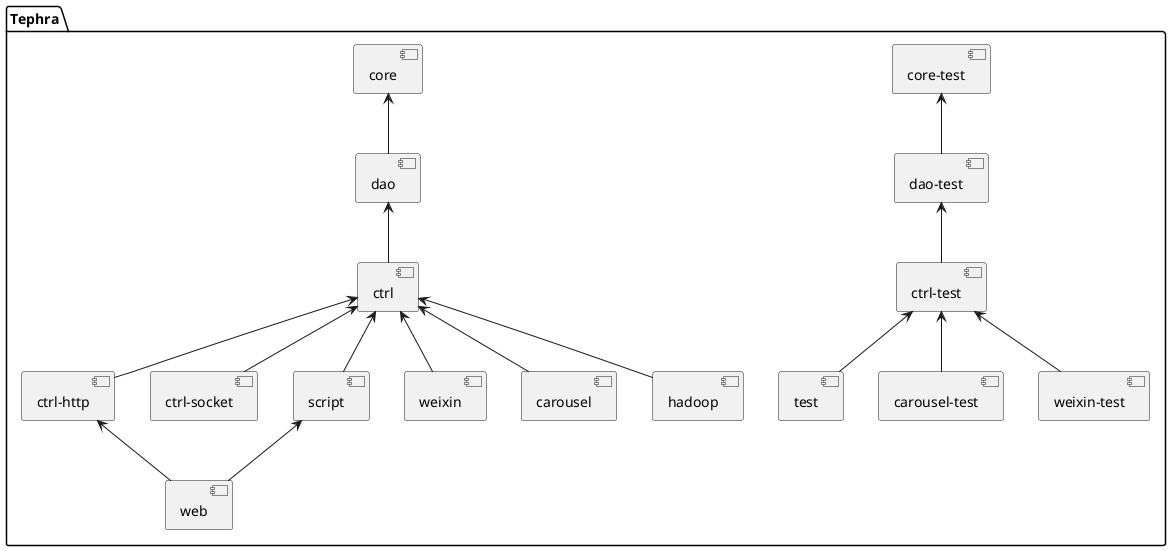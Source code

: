 @startuml

package Tephra {
[core-test] <-- [dao-test]
[dao-test] <-- [ctrl-test]
[ctrl-test] <-- [test]
[ctrl-test] <-- [carousel-test]
[ctrl-test] <-- [weixin-test]

[core] <-- [dao]
[dao] <-- [ctrl]
[ctrl] <-- [ctrl-http]
[ctrl] <-- [ctrl-socket]
[ctrl] <-- [script]
[ctrl] <-- [weixin]
[ctrl] <-- [carousel]
[ctrl] <-- [hadoop]
[script] <-- [web]
[ctrl-http] <-- [web]
}

@enduml